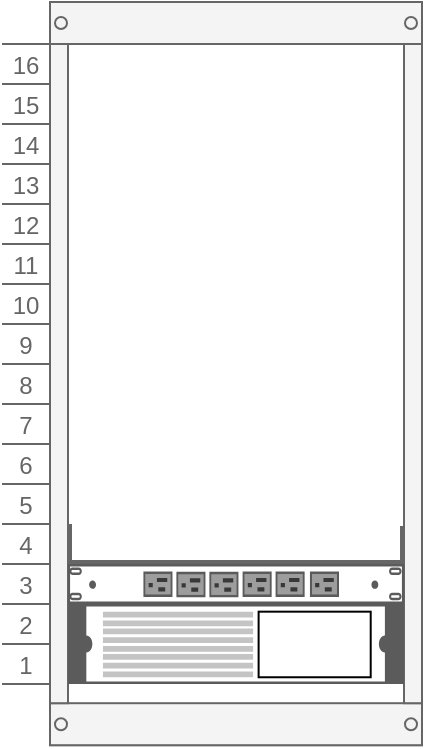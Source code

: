 <mxfile version="13.6.0" type="github">
  <diagram id="0sMSFP3nVKLN4Ooo6PaC" name="Page-1">
    <mxGraphModel dx="1616" dy="1058" grid="1" gridSize="10" guides="1" tooltips="1" connect="1" arrows="1" fold="1" page="1" pageScale="1" pageWidth="850" pageHeight="1100" math="0" shadow="0">
      <root>
        <mxCell id="0" />
        <mxCell id="1" parent="0" />
        <mxCell id="pg7nxedMQWfvc_XFtjsv-8" value="" style="strokeColor=#666666;html=1;verticalLabelPosition=bottom;labelBackgroundColor=#ffffff;verticalAlign=top;outlineConnect=0;shadow=0;dashed=0;shape=mxgraph.rackGeneral.container;fillColor2=#f4f4f4;container=1;collapsible=0;childLayout=rack;allowGaps=1;marginLeft=33;marginRight=9;marginTop=21;marginBottom=22;textColor=#666666;numDisp=ascend;" vertex="1" parent="1">
          <mxGeometry x="120" y="270" width="210" height="371.6" as="geometry" />
        </mxCell>
        <mxCell id="pg7nxedMQWfvc_XFtjsv-9" value="" style="strokeColor=#666666;html=1;labelPosition=right;align=left;spacingLeft=15;shadow=0;dashed=0;outlineConnect=0;shape=mxgraph.rackGeneral.shelf;container=1;collapsible=0" vertex="1" parent="pg7nxedMQWfvc_XFtjsv-8">
          <mxGeometry x="33" y="261" width="168" height="20" as="geometry" />
        </mxCell>
        <mxCell id="pg7nxedMQWfvc_XFtjsv-6" value="" style="strokeColor=#666666;html=1;labelPosition=right;align=left;spacingLeft=15;shadow=0;dashed=0;outlineConnect=0;shape=mxgraph.rack.dell.power_strip;" vertex="1" parent="pg7nxedMQWfvc_XFtjsv-8">
          <mxGeometry x="33" y="281" width="168" height="20" as="geometry" />
        </mxCell>
        <mxCell id="pg7nxedMQWfvc_XFtjsv-7" value="" style="shape=mxgraph.rack.apc.apc_smart_ups_1000-3000_va_2u;html=1;labelPosition=right;align=left;spacingLeft=15;dashed=0;shadow=0;fillColor=#ffffff;" vertex="1" parent="pg7nxedMQWfvc_XFtjsv-8">
          <mxGeometry x="33" y="301" width="168" height="40" as="geometry" />
        </mxCell>
      </root>
    </mxGraphModel>
  </diagram>
</mxfile>
